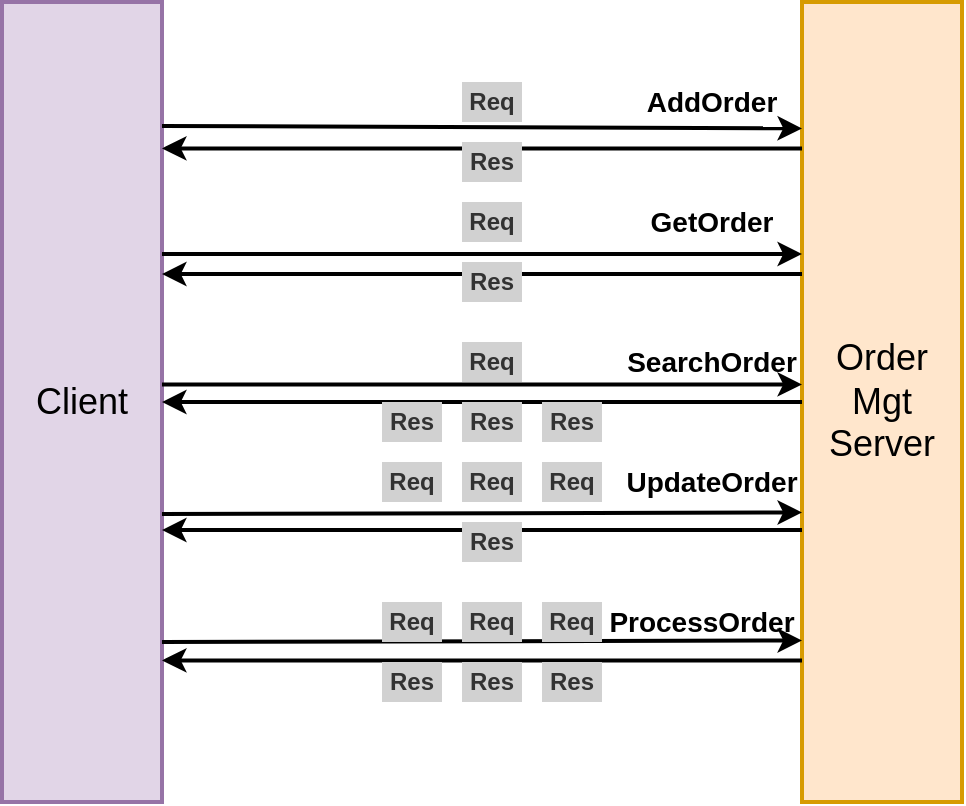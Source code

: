 <mxfile version="12.7.1" type="device"><diagram id="v8_73umyqhmxCZk8S5A7" name="Page-1"><mxGraphModel dx="1531" dy="670" grid="1" gridSize="10" guides="1" tooltips="1" connect="1" arrows="1" fold="1" page="1" pageScale="1" pageWidth="2000" pageHeight="2000" math="0" shadow="0"><root><mxCell id="0"/><mxCell id="1" parent="0"/><mxCell id="zwcwrbvDWftc86X3djYw-1" value="&lt;font style=&quot;font-size: 18px&quot;&gt;Client&lt;/font&gt;" style="rounded=0;whiteSpace=wrap;html=1;strokeWidth=2;fillColor=#e1d5e7;strokeColor=#9673a6;" vertex="1" parent="1"><mxGeometry x="360" y="120" width="80" height="400" as="geometry"/></mxCell><mxCell id="zwcwrbvDWftc86X3djYw-2" value="&lt;font style=&quot;font-size: 18px&quot;&gt;Order&lt;br&gt;Mgt&lt;br&gt;Server&lt;/font&gt;" style="rounded=0;whiteSpace=wrap;html=1;strokeWidth=2;fillColor=#ffe6cc;strokeColor=#d79b00;" vertex="1" parent="1"><mxGeometry x="760" y="120" width="80" height="400" as="geometry"/></mxCell><mxCell id="zwcwrbvDWftc86X3djYw-3" value="" style="endArrow=classic;html=1;strokeWidth=2;entryX=0;entryY=0.158;entryDx=0;entryDy=0;entryPerimeter=0;exitX=1;exitY=0.155;exitDx=0;exitDy=0;exitPerimeter=0;" edge="1" parent="1" source="zwcwrbvDWftc86X3djYw-1" target="zwcwrbvDWftc86X3djYw-2"><mxGeometry width="50" height="50" relative="1" as="geometry"><mxPoint x="360" y="590" as="sourcePoint"/><mxPoint x="690" y="590" as="targetPoint"/></mxGeometry></mxCell><mxCell id="zwcwrbvDWftc86X3djYw-4" value="" style="endArrow=classic;html=1;strokeWidth=2;entryX=1;entryY=0.183;entryDx=0;entryDy=0;entryPerimeter=0;exitX=0;exitY=0.183;exitDx=0;exitDy=0;exitPerimeter=0;" edge="1" parent="1" source="zwcwrbvDWftc86X3djYw-2" target="zwcwrbvDWftc86X3djYw-1"><mxGeometry width="50" height="50" relative="1" as="geometry"><mxPoint x="1300" y="310" as="sourcePoint"/><mxPoint x="950" y="270" as="targetPoint"/></mxGeometry></mxCell><mxCell id="zwcwrbvDWftc86X3djYw-6" value="" style="endArrow=classic;startArrow=none;html=1;strokeWidth=2;entryX=0;entryY=0.315;entryDx=0;entryDy=0;entryPerimeter=0;exitX=1;exitY=0.315;exitDx=0;exitDy=0;exitPerimeter=0;startFill=0;" edge="1" parent="1" source="zwcwrbvDWftc86X3djYw-1" target="zwcwrbvDWftc86X3djYw-2"><mxGeometry width="50" height="50" relative="1" as="geometry"><mxPoint x="360" y="590" as="sourcePoint"/><mxPoint x="410" y="540" as="targetPoint"/></mxGeometry></mxCell><mxCell id="zwcwrbvDWftc86X3djYw-7" value="" style="endArrow=none;startArrow=classic;html=1;strokeWidth=2;exitX=1;exitY=0.34;exitDx=0;exitDy=0;exitPerimeter=0;startFill=1;entryX=0;entryY=0.34;entryDx=0;entryDy=0;entryPerimeter=0;endFill=0;" edge="1" parent="1" source="zwcwrbvDWftc86X3djYw-1" target="zwcwrbvDWftc86X3djYw-2"><mxGeometry width="50" height="50" relative="1" as="geometry"><mxPoint x="1000" y="400" as="sourcePoint"/><mxPoint x="600" y="310" as="targetPoint"/></mxGeometry></mxCell><mxCell id="zwcwrbvDWftc86X3djYw-8" value="" style="endArrow=classic;html=1;strokeWidth=2;entryX=0;entryY=0.478;entryDx=0;entryDy=0;entryPerimeter=0;exitX=1;exitY=0.478;exitDx=0;exitDy=0;exitPerimeter=0;" edge="1" parent="1" source="zwcwrbvDWftc86X3djYw-1" target="zwcwrbvDWftc86X3djYw-2"><mxGeometry width="50" height="50" relative="1" as="geometry"><mxPoint x="360" y="590" as="sourcePoint"/><mxPoint x="410" y="540" as="targetPoint"/></mxGeometry></mxCell><mxCell id="zwcwrbvDWftc86X3djYw-9" value="" style="endArrow=classic;html=1;strokeWidth=2;entryX=1;entryY=0.5;entryDx=0;entryDy=0;exitX=0;exitY=0.5;exitDx=0;exitDy=0;" edge="1" parent="1" source="zwcwrbvDWftc86X3djYw-2" target="zwcwrbvDWftc86X3djYw-1"><mxGeometry width="50" height="50" relative="1" as="geometry"><mxPoint x="360" y="590" as="sourcePoint"/><mxPoint x="410" y="540" as="targetPoint"/></mxGeometry></mxCell><mxCell id="zwcwrbvDWftc86X3djYw-10" value="" style="endArrow=classic;html=1;strokeWidth=2;entryX=0;entryY=0.638;entryDx=0;entryDy=0;entryPerimeter=0;exitX=1;exitY=0.64;exitDx=0;exitDy=0;exitPerimeter=0;" edge="1" parent="1" source="zwcwrbvDWftc86X3djYw-1" target="zwcwrbvDWftc86X3djYw-2"><mxGeometry width="50" height="50" relative="1" as="geometry"><mxPoint x="360" y="590" as="sourcePoint"/><mxPoint x="410" y="540" as="targetPoint"/></mxGeometry></mxCell><mxCell id="zwcwrbvDWftc86X3djYw-12" value="" style="endArrow=classic;html=1;strokeWidth=2;exitX=0;exitY=0.66;exitDx=0;exitDy=0;exitPerimeter=0;entryX=1;entryY=0.66;entryDx=0;entryDy=0;entryPerimeter=0;" edge="1" parent="1" source="zwcwrbvDWftc86X3djYw-2" target="zwcwrbvDWftc86X3djYw-1"><mxGeometry width="50" height="50" relative="1" as="geometry"><mxPoint x="360" y="590" as="sourcePoint"/><mxPoint x="410" y="540" as="targetPoint"/></mxGeometry></mxCell><mxCell id="zwcwrbvDWftc86X3djYw-13" value="" style="endArrow=classic;startArrow=none;html=1;strokeWidth=2;entryX=0;entryY=0.798;entryDx=0;entryDy=0;entryPerimeter=0;startFill=0;exitX=1;exitY=0.8;exitDx=0;exitDy=0;exitPerimeter=0;" edge="1" parent="1" source="zwcwrbvDWftc86X3djYw-1" target="zwcwrbvDWftc86X3djYw-2"><mxGeometry width="50" height="50" relative="1" as="geometry"><mxPoint x="480" y="500" as="sourcePoint"/><mxPoint x="1190" y="390" as="targetPoint"/></mxGeometry></mxCell><mxCell id="zwcwrbvDWftc86X3djYw-14" value="" style="endArrow=classic;html=1;strokeWidth=2;entryX=1;entryY=0.823;entryDx=0;entryDy=0;entryPerimeter=0;exitX=0;exitY=0.823;exitDx=0;exitDy=0;exitPerimeter=0;" edge="1" parent="1" source="zwcwrbvDWftc86X3djYw-2" target="zwcwrbvDWftc86X3djYw-1"><mxGeometry width="50" height="50" relative="1" as="geometry"><mxPoint x="360" y="590" as="sourcePoint"/><mxPoint x="410" y="540" as="targetPoint"/></mxGeometry></mxCell><mxCell id="zwcwrbvDWftc86X3djYw-18" value="&lt;b&gt;Req&lt;/b&gt;" style="rounded=0;whiteSpace=wrap;html=1;strokeWidth=2;fillColor=#D1D1D1;strokeColor=none;fontColor=#333333;" vertex="1" parent="1"><mxGeometry x="590" y="160" width="30" height="20" as="geometry"/></mxCell><mxCell id="zwcwrbvDWftc86X3djYw-19" value="&lt;b&gt;Res&lt;/b&gt;" style="rounded=0;whiteSpace=wrap;html=1;strokeWidth=2;fillColor=#D1D1D1;strokeColor=none;fontColor=#333333;" vertex="1" parent="1"><mxGeometry x="590" y="190" width="30" height="20" as="geometry"/></mxCell><mxCell id="zwcwrbvDWftc86X3djYw-21" value="&lt;b&gt;Req&lt;/b&gt;" style="rounded=0;whiteSpace=wrap;html=1;strokeWidth=2;fillColor=#D1D1D1;strokeColor=none;fontColor=#333333;" vertex="1" parent="1"><mxGeometry x="590" y="220" width="30" height="20" as="geometry"/></mxCell><mxCell id="zwcwrbvDWftc86X3djYw-22" value="&lt;b&gt;Res&lt;/b&gt;" style="rounded=0;whiteSpace=wrap;html=1;strokeWidth=2;fillColor=#D1D1D1;strokeColor=none;fontColor=#333333;" vertex="1" parent="1"><mxGeometry x="590" y="250" width="30" height="20" as="geometry"/></mxCell><mxCell id="zwcwrbvDWftc86X3djYw-23" value="&lt;b&gt;Req&lt;/b&gt;" style="rounded=0;whiteSpace=wrap;html=1;strokeWidth=2;fillColor=#D1D1D1;strokeColor=none;fontColor=#333333;" vertex="1" parent="1"><mxGeometry x="590" y="290" width="30" height="20" as="geometry"/></mxCell><mxCell id="zwcwrbvDWftc86X3djYw-24" value="&lt;b&gt;Res&lt;/b&gt;" style="rounded=0;whiteSpace=wrap;html=1;strokeWidth=2;fillColor=#D1D1D1;strokeColor=none;fontColor=#333333;" vertex="1" parent="1"><mxGeometry x="550" y="320" width="30" height="20" as="geometry"/></mxCell><mxCell id="zwcwrbvDWftc86X3djYw-25" value="&lt;b&gt;Res&lt;/b&gt;" style="rounded=0;whiteSpace=wrap;html=1;strokeWidth=2;fillColor=#D1D1D1;strokeColor=none;fontColor=#333333;" vertex="1" parent="1"><mxGeometry x="590" y="320" width="30" height="20" as="geometry"/></mxCell><mxCell id="zwcwrbvDWftc86X3djYw-26" value="&lt;b&gt;Res&lt;/b&gt;" style="rounded=0;whiteSpace=wrap;html=1;strokeWidth=2;fillColor=#D1D1D1;strokeColor=none;fontColor=#333333;" vertex="1" parent="1"><mxGeometry x="630" y="320" width="30" height="20" as="geometry"/></mxCell><mxCell id="zwcwrbvDWftc86X3djYw-27" value="&lt;b&gt;Req&lt;/b&gt;" style="rounded=0;whiteSpace=wrap;html=1;strokeWidth=2;fillColor=#D1D1D1;strokeColor=none;fontColor=#333333;" vertex="1" parent="1"><mxGeometry x="550" y="350" width="30" height="20" as="geometry"/></mxCell><mxCell id="zwcwrbvDWftc86X3djYw-29" value="&lt;b&gt;Req&lt;/b&gt;" style="rounded=0;whiteSpace=wrap;html=1;strokeWidth=2;fillColor=#D1D1D1;strokeColor=none;fontColor=#333333;" vertex="1" parent="1"><mxGeometry x="590" y="350" width="30" height="20" as="geometry"/></mxCell><mxCell id="zwcwrbvDWftc86X3djYw-30" value="&lt;b&gt;Req&lt;/b&gt;" style="rounded=0;whiteSpace=wrap;html=1;strokeWidth=2;fillColor=#D1D1D1;strokeColor=none;fontColor=#333333;" vertex="1" parent="1"><mxGeometry x="630" y="350" width="30" height="20" as="geometry"/></mxCell><mxCell id="zwcwrbvDWftc86X3djYw-31" value="&lt;b&gt;Res&lt;/b&gt;" style="rounded=0;whiteSpace=wrap;html=1;strokeWidth=2;fillColor=#D1D1D1;strokeColor=none;fontColor=#333333;" vertex="1" parent="1"><mxGeometry x="590" y="380" width="30" height="20" as="geometry"/></mxCell><mxCell id="zwcwrbvDWftc86X3djYw-33" value="&lt;b&gt;Req&lt;/b&gt;" style="rounded=0;whiteSpace=wrap;html=1;strokeWidth=2;fillColor=#D1D1D1;strokeColor=none;fontColor=#333333;" vertex="1" parent="1"><mxGeometry x="550" y="420" width="30" height="20" as="geometry"/></mxCell><mxCell id="zwcwrbvDWftc86X3djYw-35" value="&lt;b&gt;Req&lt;/b&gt;" style="rounded=0;whiteSpace=wrap;html=1;strokeWidth=2;fillColor=#D1D1D1;strokeColor=none;fontColor=#333333;" vertex="1" parent="1"><mxGeometry x="590" y="420" width="30" height="20" as="geometry"/></mxCell><mxCell id="zwcwrbvDWftc86X3djYw-36" value="&lt;b&gt;Req&lt;/b&gt;" style="rounded=0;whiteSpace=wrap;html=1;strokeWidth=2;fillColor=#D1D1D1;strokeColor=none;fontColor=#333333;" vertex="1" parent="1"><mxGeometry x="630" y="420" width="30" height="20" as="geometry"/></mxCell><mxCell id="zwcwrbvDWftc86X3djYw-37" value="&lt;b&gt;Res&lt;/b&gt;" style="rounded=0;whiteSpace=wrap;html=1;strokeWidth=2;fillColor=#D1D1D1;strokeColor=none;fontColor=#333333;" vertex="1" parent="1"><mxGeometry x="590" y="450" width="30" height="20" as="geometry"/></mxCell><mxCell id="zwcwrbvDWftc86X3djYw-38" value="&lt;b&gt;Res&lt;/b&gt;" style="rounded=0;whiteSpace=wrap;html=1;strokeWidth=2;fillColor=#D1D1D1;strokeColor=none;fontColor=#333333;" vertex="1" parent="1"><mxGeometry x="630" y="450" width="30" height="20" as="geometry"/></mxCell><mxCell id="zwcwrbvDWftc86X3djYw-39" value="&lt;b&gt;Res&lt;/b&gt;" style="rounded=0;whiteSpace=wrap;html=1;strokeWidth=2;fillColor=#D1D1D1;strokeColor=none;fontColor=#333333;" vertex="1" parent="1"><mxGeometry x="550" y="450" width="30" height="20" as="geometry"/></mxCell><mxCell id="zwcwrbvDWftc86X3djYw-41" value="&lt;font style=&quot;font-size: 14px&quot;&gt;&lt;b&gt;AddOrder&lt;/b&gt;&lt;/font&gt;" style="text;html=1;strokeColor=none;fillColor=none;align=center;verticalAlign=middle;whiteSpace=wrap;rounded=0;" vertex="1" parent="1"><mxGeometry x="680" y="160" width="70" height="20" as="geometry"/></mxCell><mxCell id="zwcwrbvDWftc86X3djYw-43" value="&lt;font style=&quot;font-size: 14px&quot;&gt;&lt;b&gt;GetOrder&lt;/b&gt;&lt;/font&gt;" style="text;html=1;strokeColor=none;fillColor=none;align=center;verticalAlign=middle;whiteSpace=wrap;rounded=0;" vertex="1" parent="1"><mxGeometry x="680" y="220" width="70" height="20" as="geometry"/></mxCell><mxCell id="zwcwrbvDWftc86X3djYw-45" value="&lt;font style=&quot;font-size: 14px&quot;&gt;&lt;b&gt;SearchOrder&lt;/b&gt;&lt;/font&gt;" style="text;html=1;strokeColor=none;fillColor=none;align=center;verticalAlign=middle;whiteSpace=wrap;rounded=0;" vertex="1" parent="1"><mxGeometry x="670" y="290" width="90" height="20" as="geometry"/></mxCell><mxCell id="zwcwrbvDWftc86X3djYw-46" value="&lt;font style=&quot;font-size: 14px&quot;&gt;&lt;b&gt;UpdateOrder&lt;/b&gt;&lt;/font&gt;" style="text;html=1;strokeColor=none;fillColor=none;align=center;verticalAlign=middle;whiteSpace=wrap;rounded=0;" vertex="1" parent="1"><mxGeometry x="670" y="350" width="90" height="20" as="geometry"/></mxCell><mxCell id="zwcwrbvDWftc86X3djYw-56" value="&lt;font style=&quot;font-size: 14px&quot;&gt;&lt;b&gt;ProcessOrder&lt;/b&gt;&lt;/font&gt;" style="text;html=1;strokeColor=none;fillColor=none;align=center;verticalAlign=middle;whiteSpace=wrap;rounded=0;" vertex="1" parent="1"><mxGeometry x="660" y="420" width="100" height="20" as="geometry"/></mxCell></root></mxGraphModel></diagram></mxfile>